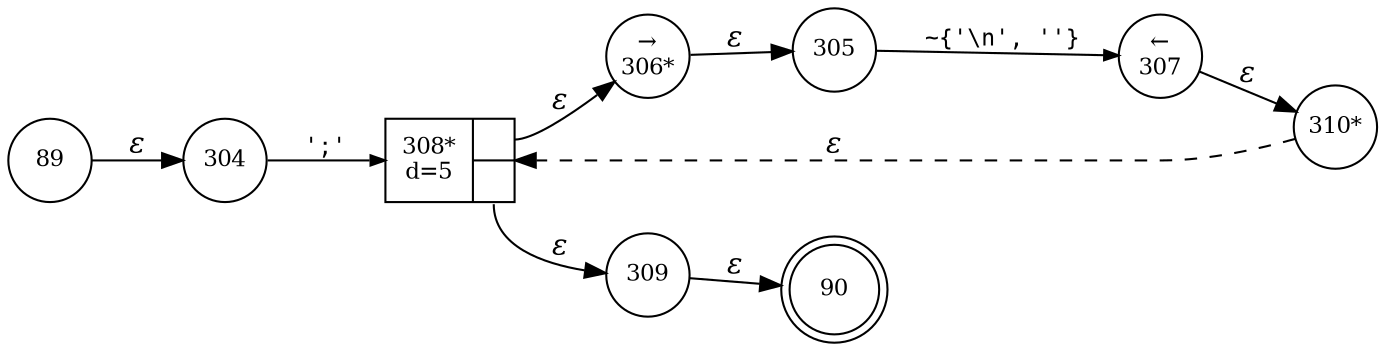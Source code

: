 digraph ATN {
rankdir=LR;
s90[fontsize=11, label="90", shape=doublecircle, fixedsize=true, width=.6];
s304[fontsize=11,label="304", shape=circle, fixedsize=true, width=.55, peripheries=1];
s305[fontsize=11,label="305", shape=circle, fixedsize=true, width=.55, peripheries=1];
s306[fontsize=11,label="&rarr;\n306*", shape=circle, fixedsize=true, width=.55, peripheries=1];
s307[fontsize=11,label="&larr;\n307", shape=circle, fixedsize=true, width=.55, peripheries=1];
s308[fontsize=11,label="{308*\nd=5|{<p0>|<p1>}}", shape=record, fixedsize=false, peripheries=1];
s309[fontsize=11,label="309", shape=circle, fixedsize=true, width=.55, peripheries=1];
s310[fontsize=11,label="310*", shape=circle, fixedsize=true, width=.55, peripheries=1];
s89[fontsize=11,label="89", shape=circle, fixedsize=true, width=.55, peripheries=1];
s89 -> s304 [fontname="Times-Italic", label="&epsilon;"];
s304 -> s308 [fontsize=11, fontname="Courier", arrowsize=.7, label = "';'", arrowhead = normal];
s308:p0 -> s306 [fontname="Times-Italic", label="&epsilon;"];
s308:p1 -> s309 [fontname="Times-Italic", label="&epsilon;"];
s306 -> s305 [fontname="Times-Italic", label="&epsilon;"];
s309 -> s90 [fontname="Times-Italic", label="&epsilon;"];
s305 -> s307 [fontsize=11, fontname="Courier", arrowsize=.7, label = "~{'\\n', ''}", arrowhead = normal];
s307 -> s310 [fontname="Times-Italic", label="&epsilon;"];
s310 -> s308 [fontname="Times-Italic", label="&epsilon;", style="dashed"];
}